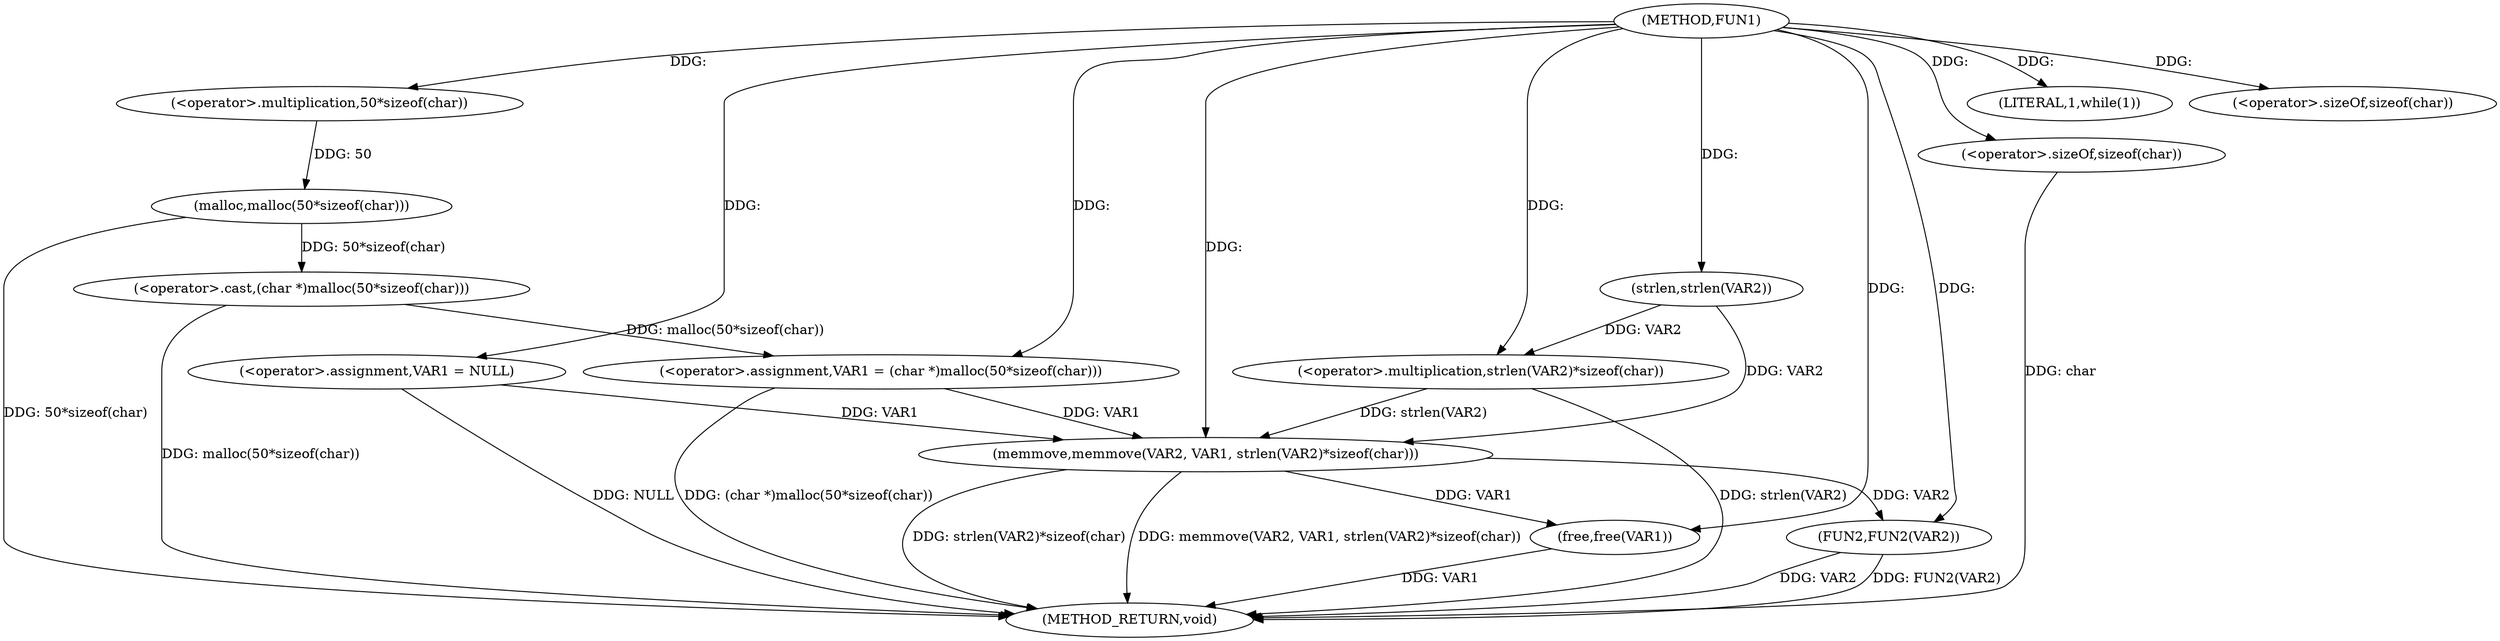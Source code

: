 digraph FUN1 {  
"1000100" [label = "(METHOD,FUN1)" ]
"1000133" [label = "(METHOD_RETURN,void)" ]
"1000103" [label = "(<operator>.assignment,VAR1 = NULL)" ]
"1000107" [label = "(LITERAL,1,while(1))" ]
"1000109" [label = "(<operator>.assignment,VAR1 = (char *)malloc(50*sizeof(char)))" ]
"1000111" [label = "(<operator>.cast,(char *)malloc(50*sizeof(char)))" ]
"1000113" [label = "(malloc,malloc(50*sizeof(char)))" ]
"1000114" [label = "(<operator>.multiplication,50*sizeof(char))" ]
"1000116" [label = "(<operator>.sizeOf,sizeof(char))" ]
"1000121" [label = "(memmove,memmove(VAR2, VAR1, strlen(VAR2)*sizeof(char)))" ]
"1000124" [label = "(<operator>.multiplication,strlen(VAR2)*sizeof(char))" ]
"1000125" [label = "(strlen,strlen(VAR2))" ]
"1000127" [label = "(<operator>.sizeOf,sizeof(char))" ]
"1000129" [label = "(FUN2,FUN2(VAR2))" ]
"1000131" [label = "(free,free(VAR1))" ]
  "1000129" -> "1000133"  [ label = "DDG: VAR2"] 
  "1000124" -> "1000133"  [ label = "DDG: strlen(VAR2)"] 
  "1000103" -> "1000133"  [ label = "DDG: NULL"] 
  "1000113" -> "1000133"  [ label = "DDG: 50*sizeof(char)"] 
  "1000131" -> "1000133"  [ label = "DDG: VAR1"] 
  "1000121" -> "1000133"  [ label = "DDG: memmove(VAR2, VAR1, strlen(VAR2)*sizeof(char))"] 
  "1000111" -> "1000133"  [ label = "DDG: malloc(50*sizeof(char))"] 
  "1000127" -> "1000133"  [ label = "DDG: char"] 
  "1000109" -> "1000133"  [ label = "DDG: (char *)malloc(50*sizeof(char))"] 
  "1000129" -> "1000133"  [ label = "DDG: FUN2(VAR2)"] 
  "1000121" -> "1000133"  [ label = "DDG: strlen(VAR2)*sizeof(char)"] 
  "1000100" -> "1000103"  [ label = "DDG: "] 
  "1000100" -> "1000107"  [ label = "DDG: "] 
  "1000111" -> "1000109"  [ label = "DDG: malloc(50*sizeof(char))"] 
  "1000100" -> "1000109"  [ label = "DDG: "] 
  "1000113" -> "1000111"  [ label = "DDG: 50*sizeof(char)"] 
  "1000114" -> "1000113"  [ label = "DDG: 50"] 
  "1000100" -> "1000114"  [ label = "DDG: "] 
  "1000100" -> "1000116"  [ label = "DDG: "] 
  "1000125" -> "1000121"  [ label = "DDG: VAR2"] 
  "1000100" -> "1000121"  [ label = "DDG: "] 
  "1000103" -> "1000121"  [ label = "DDG: VAR1"] 
  "1000109" -> "1000121"  [ label = "DDG: VAR1"] 
  "1000124" -> "1000121"  [ label = "DDG: strlen(VAR2)"] 
  "1000125" -> "1000124"  [ label = "DDG: VAR2"] 
  "1000100" -> "1000125"  [ label = "DDG: "] 
  "1000100" -> "1000124"  [ label = "DDG: "] 
  "1000100" -> "1000127"  [ label = "DDG: "] 
  "1000121" -> "1000129"  [ label = "DDG: VAR2"] 
  "1000100" -> "1000129"  [ label = "DDG: "] 
  "1000121" -> "1000131"  [ label = "DDG: VAR1"] 
  "1000100" -> "1000131"  [ label = "DDG: "] 
}
